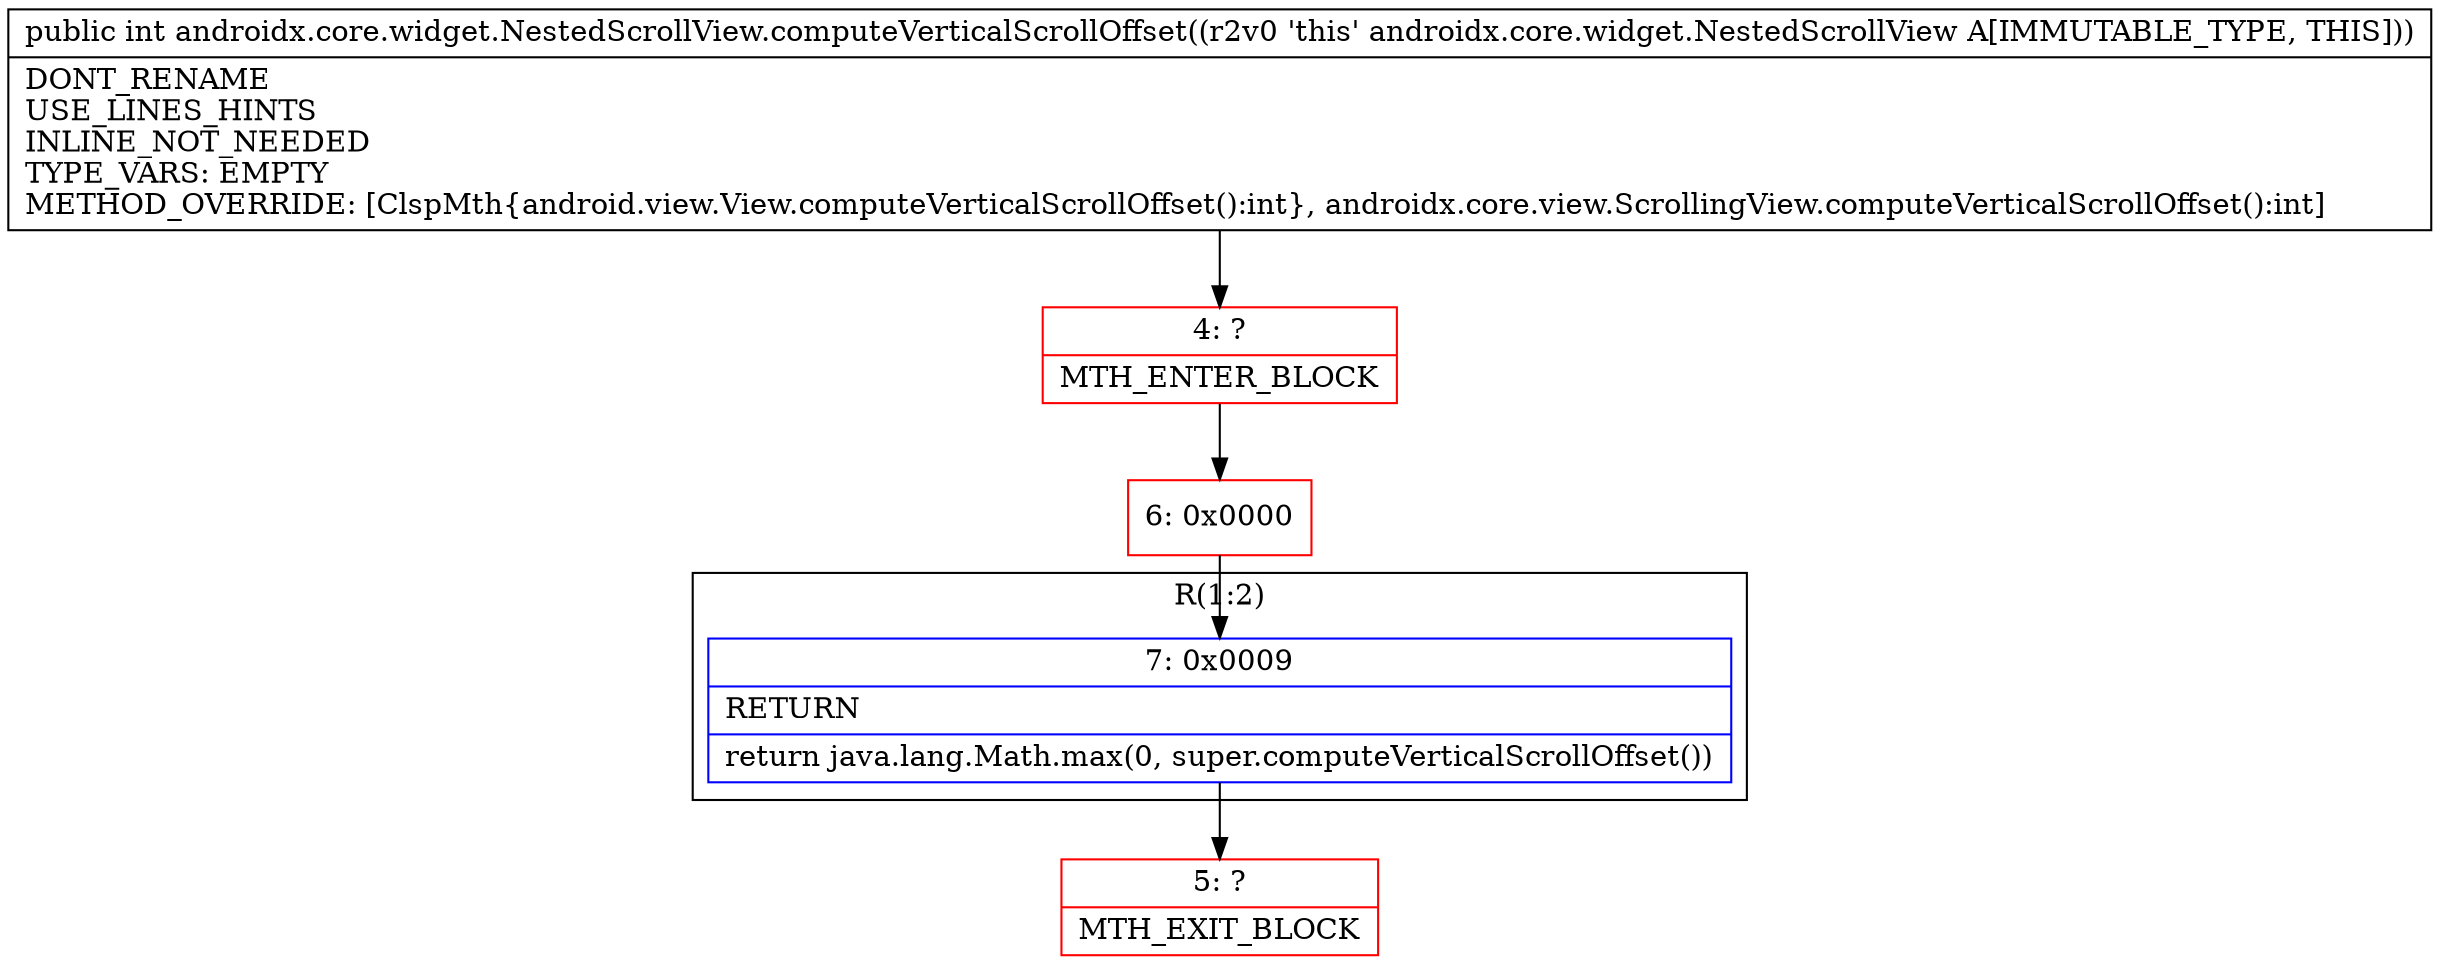 digraph "CFG forandroidx.core.widget.NestedScrollView.computeVerticalScrollOffset()I" {
subgraph cluster_Region_1488131283 {
label = "R(1:2)";
node [shape=record,color=blue];
Node_7 [shape=record,label="{7\:\ 0x0009|RETURN\l|return java.lang.Math.max(0, super.computeVerticalScrollOffset())\l}"];
}
Node_4 [shape=record,color=red,label="{4\:\ ?|MTH_ENTER_BLOCK\l}"];
Node_6 [shape=record,color=red,label="{6\:\ 0x0000}"];
Node_5 [shape=record,color=red,label="{5\:\ ?|MTH_EXIT_BLOCK\l}"];
MethodNode[shape=record,label="{public int androidx.core.widget.NestedScrollView.computeVerticalScrollOffset((r2v0 'this' androidx.core.widget.NestedScrollView A[IMMUTABLE_TYPE, THIS]))  | DONT_RENAME\lUSE_LINES_HINTS\lINLINE_NOT_NEEDED\lTYPE_VARS: EMPTY\lMETHOD_OVERRIDE: [ClspMth\{android.view.View.computeVerticalScrollOffset():int\}, androidx.core.view.ScrollingView.computeVerticalScrollOffset():int]\l}"];
MethodNode -> Node_4;Node_7 -> Node_5;
Node_4 -> Node_6;
Node_6 -> Node_7;
}

